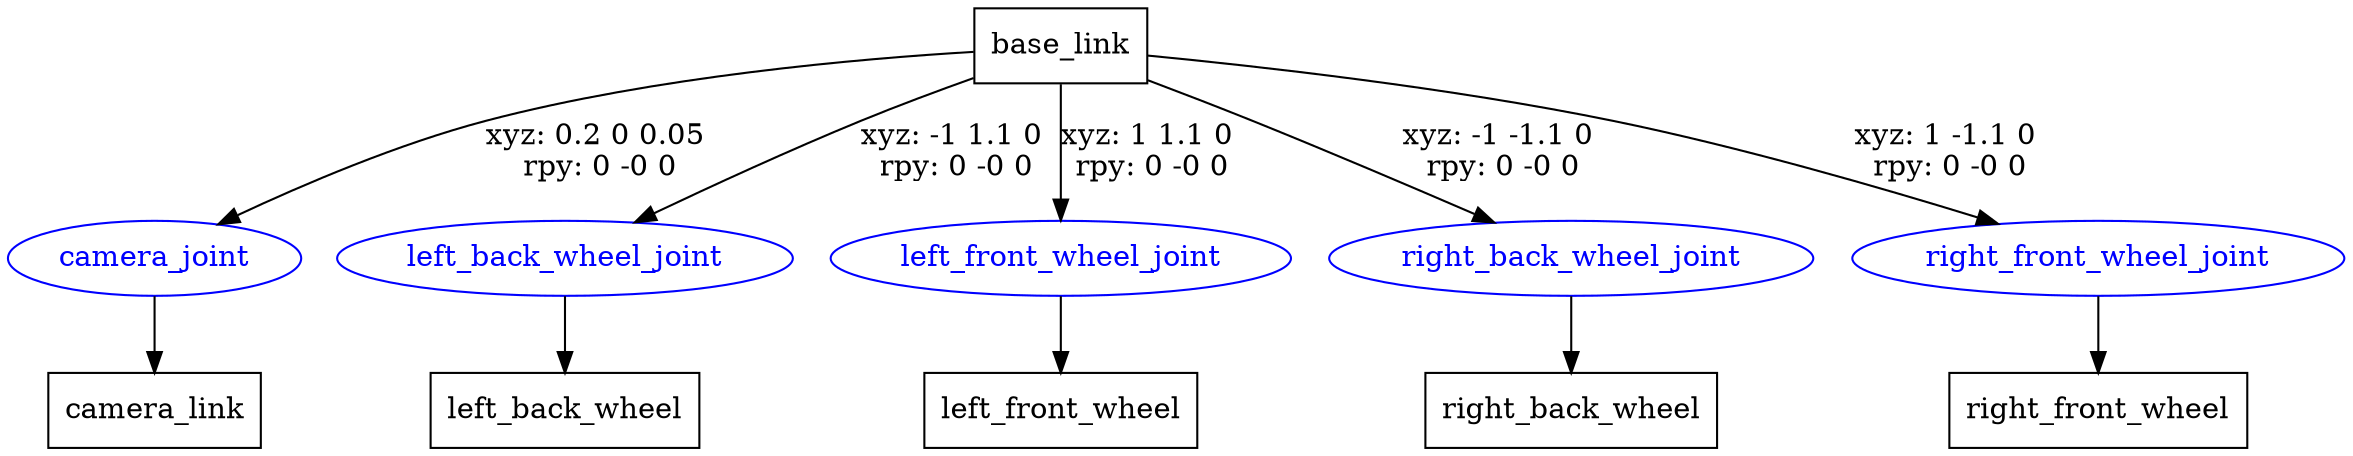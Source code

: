 digraph G {
node [shape=box];
"base_link" [label="base_link"];
"camera_link" [label="camera_link"];
"left_back_wheel" [label="left_back_wheel"];
"left_front_wheel" [label="left_front_wheel"];
"right_back_wheel" [label="right_back_wheel"];
"right_front_wheel" [label="right_front_wheel"];
node [shape=ellipse, color=blue, fontcolor=blue];
"base_link" -> "camera_joint" [label="xyz: 0.2 0 0.05 \nrpy: 0 -0 0"]
"camera_joint" -> "camera_link"
"base_link" -> "left_back_wheel_joint" [label="xyz: -1 1.1 0 \nrpy: 0 -0 0"]
"left_back_wheel_joint" -> "left_back_wheel"
"base_link" -> "left_front_wheel_joint" [label="xyz: 1 1.1 0 \nrpy: 0 -0 0"]
"left_front_wheel_joint" -> "left_front_wheel"
"base_link" -> "right_back_wheel_joint" [label="xyz: -1 -1.1 0 \nrpy: 0 -0 0"]
"right_back_wheel_joint" -> "right_back_wheel"
"base_link" -> "right_front_wheel_joint" [label="xyz: 1 -1.1 0 \nrpy: 0 -0 0"]
"right_front_wheel_joint" -> "right_front_wheel"
}
